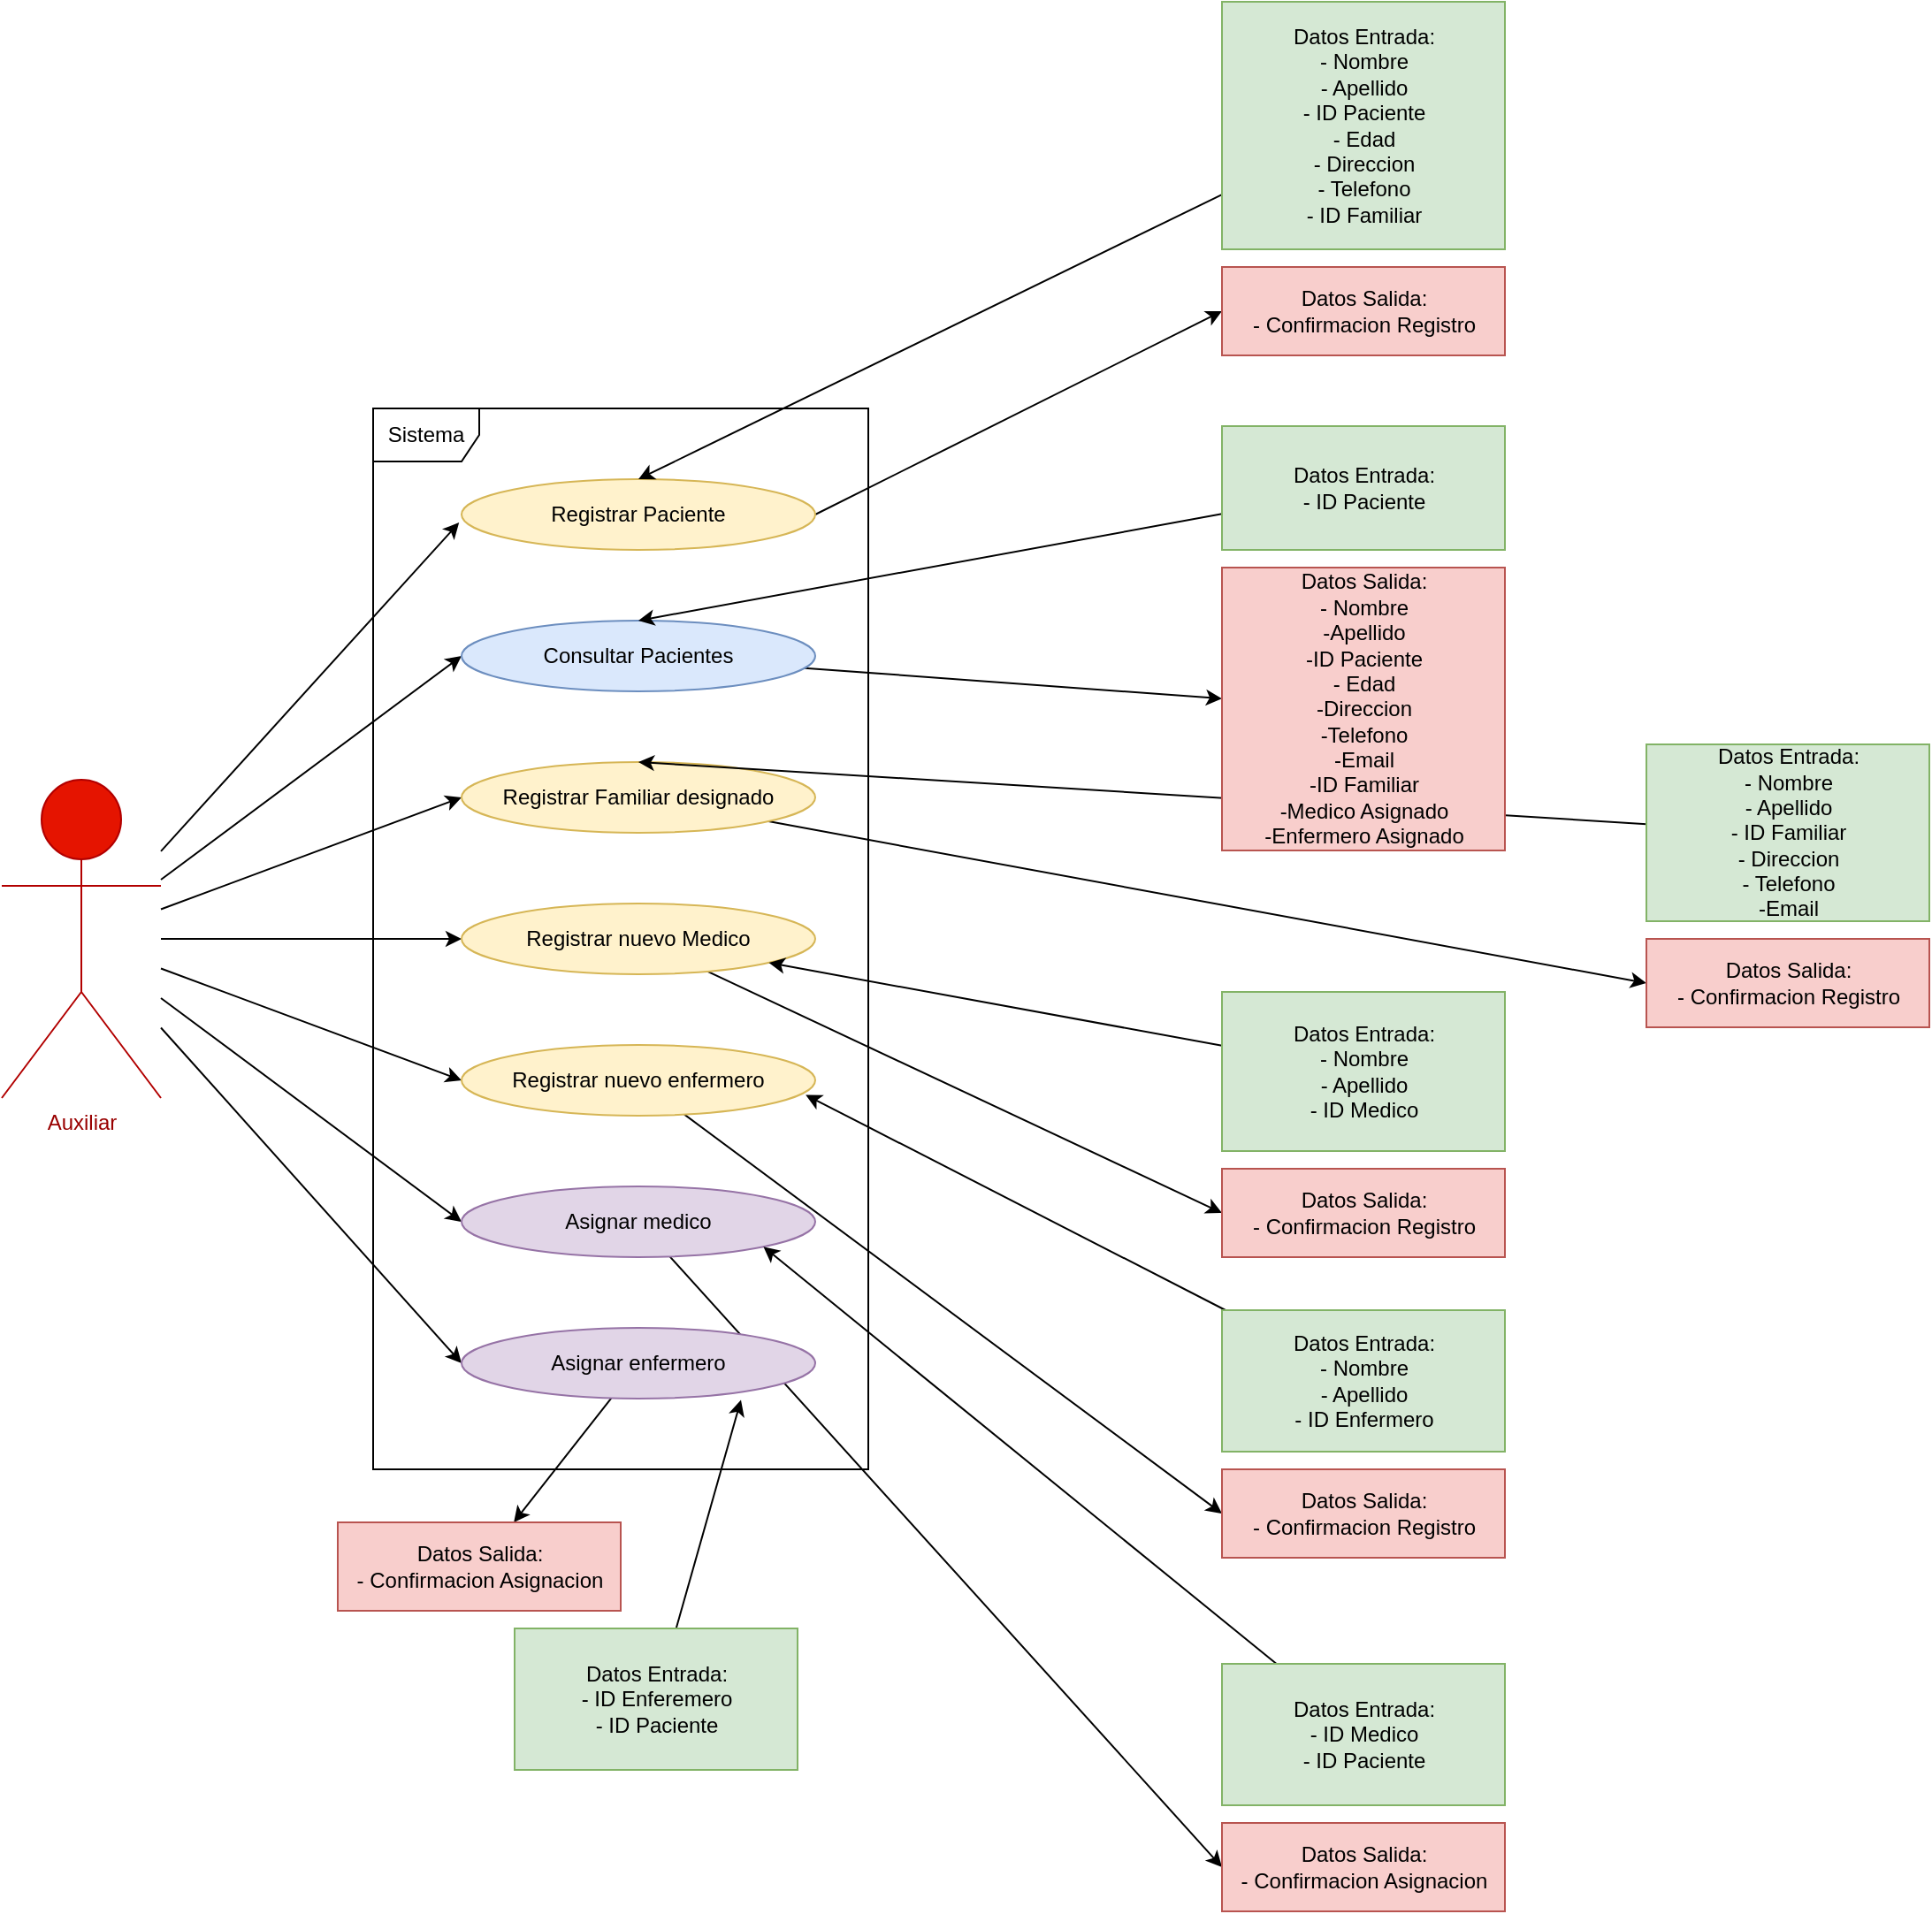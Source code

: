 <mxfile version="20.2.7" type="github">
  <diagram id="DdVlWrTr44xwwVnCppr-" name="Page-1">
    <mxGraphModel dx="1320" dy="2299" grid="1" gridSize="10" guides="1" tooltips="1" connect="1" arrows="1" fold="1" page="1" pageScale="1" pageWidth="850" pageHeight="1100" math="0" shadow="0">
      <root>
        <mxCell id="0" />
        <mxCell id="1" parent="0" />
        <mxCell id="KRC1QLPjl5BRoLLzQoqq-1" value="Sistema" style="shape=umlFrame;whiteSpace=wrap;html=1;" parent="1" vertex="1">
          <mxGeometry x="520" y="150" width="280" height="600" as="geometry" />
        </mxCell>
        <mxCell id="KRC1QLPjl5BRoLLzQoqq-2" style="rounded=0;orthogonalLoop=1;jettySize=auto;html=1;entryX=-0.007;entryY=0.614;entryDx=0;entryDy=0;entryPerimeter=0;" parent="1" source="KRC1QLPjl5BRoLLzQoqq-10" target="KRC1QLPjl5BRoLLzQoqq-12" edge="1">
          <mxGeometry relative="1" as="geometry" />
        </mxCell>
        <mxCell id="KRC1QLPjl5BRoLLzQoqq-3" style="rounded=0;orthogonalLoop=1;jettySize=auto;html=1;entryX=0;entryY=0.5;entryDx=0;entryDy=0;" parent="1" source="KRC1QLPjl5BRoLLzQoqq-10" target="KRC1QLPjl5BRoLLzQoqq-14" edge="1">
          <mxGeometry relative="1" as="geometry" />
        </mxCell>
        <mxCell id="KRC1QLPjl5BRoLLzQoqq-4" style="rounded=0;orthogonalLoop=1;jettySize=auto;html=1;entryX=0;entryY=0.5;entryDx=0;entryDy=0;" parent="1" source="KRC1QLPjl5BRoLLzQoqq-10" target="KRC1QLPjl5BRoLLzQoqq-16" edge="1">
          <mxGeometry relative="1" as="geometry" />
        </mxCell>
        <mxCell id="KRC1QLPjl5BRoLLzQoqq-5" style="orthogonalLoop=1;jettySize=auto;html=1;strokeColor=none;" parent="1" source="KRC1QLPjl5BRoLLzQoqq-10" target="KRC1QLPjl5BRoLLzQoqq-18" edge="1">
          <mxGeometry relative="1" as="geometry" />
        </mxCell>
        <mxCell id="KRC1QLPjl5BRoLLzQoqq-6" style="orthogonalLoop=1;jettySize=auto;html=1;rounded=0;entryX=0;entryY=0.5;entryDx=0;entryDy=0;" parent="1" source="KRC1QLPjl5BRoLLzQoqq-10" target="KRC1QLPjl5BRoLLzQoqq-18" edge="1">
          <mxGeometry relative="1" as="geometry" />
        </mxCell>
        <mxCell id="KRC1QLPjl5BRoLLzQoqq-7" style="edgeStyle=none;rounded=0;orthogonalLoop=1;jettySize=auto;html=1;entryX=0;entryY=0.5;entryDx=0;entryDy=0;" parent="1" source="KRC1QLPjl5BRoLLzQoqq-10" target="KRC1QLPjl5BRoLLzQoqq-20" edge="1">
          <mxGeometry relative="1" as="geometry" />
        </mxCell>
        <mxCell id="KRC1QLPjl5BRoLLzQoqq-8" style="edgeStyle=none;rounded=0;orthogonalLoop=1;jettySize=auto;html=1;entryX=0;entryY=0.5;entryDx=0;entryDy=0;" parent="1" source="KRC1QLPjl5BRoLLzQoqq-10" target="KRC1QLPjl5BRoLLzQoqq-22" edge="1">
          <mxGeometry relative="1" as="geometry" />
        </mxCell>
        <mxCell id="KRC1QLPjl5BRoLLzQoqq-9" style="edgeStyle=none;rounded=0;orthogonalLoop=1;jettySize=auto;html=1;entryX=0;entryY=0.5;entryDx=0;entryDy=0;" parent="1" source="KRC1QLPjl5BRoLLzQoqq-10" target="KRC1QLPjl5BRoLLzQoqq-24" edge="1">
          <mxGeometry relative="1" as="geometry" />
        </mxCell>
        <mxCell id="KRC1QLPjl5BRoLLzQoqq-10" value="Auxiliar" style="shape=umlActor;verticalLabelPosition=bottom;verticalAlign=top;html=1;fillColor=#e51400;fontColor=#990000;strokeColor=#B20000;" parent="1" vertex="1">
          <mxGeometry x="310" y="360" width="90" height="180" as="geometry" />
        </mxCell>
        <mxCell id="KRC1QLPjl5BRoLLzQoqq-11" style="edgeStyle=none;rounded=0;orthogonalLoop=1;jettySize=auto;html=1;entryX=0;entryY=0.5;entryDx=0;entryDy=0;exitX=1;exitY=0.5;exitDx=0;exitDy=0;" parent="1" source="KRC1QLPjl5BRoLLzQoqq-12" target="KRC1QLPjl5BRoLLzQoqq-39" edge="1">
          <mxGeometry relative="1" as="geometry" />
        </mxCell>
        <mxCell id="KRC1QLPjl5BRoLLzQoqq-12" value="Registrar Paciente" style="ellipse;whiteSpace=wrap;html=1;fillColor=#fff2cc;strokeColor=#d6b656;" parent="1" vertex="1">
          <mxGeometry x="570" y="190" width="200" height="40" as="geometry" />
        </mxCell>
        <mxCell id="KRC1QLPjl5BRoLLzQoqq-13" style="edgeStyle=none;rounded=0;orthogonalLoop=1;jettySize=auto;html=1;" parent="1" source="KRC1QLPjl5BRoLLzQoqq-14" target="KRC1QLPjl5BRoLLzQoqq-40" edge="1">
          <mxGeometry relative="1" as="geometry" />
        </mxCell>
        <mxCell id="KRC1QLPjl5BRoLLzQoqq-14" value="Consultar Pacientes" style="ellipse;whiteSpace=wrap;html=1;fillColor=#dae8fc;strokeColor=#6c8ebf;" parent="1" vertex="1">
          <mxGeometry x="570" y="270" width="200" height="40" as="geometry" />
        </mxCell>
        <mxCell id="KRC1QLPjl5BRoLLzQoqq-15" style="edgeStyle=none;rounded=0;orthogonalLoop=1;jettySize=auto;html=1;entryX=0;entryY=0.5;entryDx=0;entryDy=0;" parent="1" source="KRC1QLPjl5BRoLLzQoqq-16" target="KRC1QLPjl5BRoLLzQoqq-41" edge="1">
          <mxGeometry relative="1" as="geometry" />
        </mxCell>
        <mxCell id="KRC1QLPjl5BRoLLzQoqq-16" value="Registrar Familiar designado&lt;br&gt;" style="ellipse;whiteSpace=wrap;html=1;fillColor=#fff2cc;strokeColor=#d6b656;" parent="1" vertex="1">
          <mxGeometry x="570" y="350" width="200" height="40" as="geometry" />
        </mxCell>
        <mxCell id="KRC1QLPjl5BRoLLzQoqq-17" style="edgeStyle=none;rounded=0;orthogonalLoop=1;jettySize=auto;html=1;entryX=0;entryY=0.5;entryDx=0;entryDy=0;" parent="1" source="KRC1QLPjl5BRoLLzQoqq-18" target="KRC1QLPjl5BRoLLzQoqq-43" edge="1">
          <mxGeometry relative="1" as="geometry" />
        </mxCell>
        <mxCell id="KRC1QLPjl5BRoLLzQoqq-18" value="Registrar nuevo Medico" style="ellipse;whiteSpace=wrap;html=1;fillColor=#fff2cc;strokeColor=#d6b656;" parent="1" vertex="1">
          <mxGeometry x="570" y="430" width="200" height="40" as="geometry" />
        </mxCell>
        <mxCell id="KRC1QLPjl5BRoLLzQoqq-19" style="edgeStyle=none;rounded=0;orthogonalLoop=1;jettySize=auto;html=1;entryX=0;entryY=0.5;entryDx=0;entryDy=0;" parent="1" source="KRC1QLPjl5BRoLLzQoqq-20" target="KRC1QLPjl5BRoLLzQoqq-42" edge="1">
          <mxGeometry relative="1" as="geometry" />
        </mxCell>
        <mxCell id="KRC1QLPjl5BRoLLzQoqq-20" value="Registrar nuevo enfermero" style="ellipse;whiteSpace=wrap;html=1;fillColor=#fff2cc;strokeColor=#d6b656;" parent="1" vertex="1">
          <mxGeometry x="570" y="510" width="200" height="40" as="geometry" />
        </mxCell>
        <mxCell id="KRC1QLPjl5BRoLLzQoqq-21" style="edgeStyle=none;rounded=0;orthogonalLoop=1;jettySize=auto;html=1;entryX=0;entryY=0.5;entryDx=0;entryDy=0;" parent="1" source="KRC1QLPjl5BRoLLzQoqq-22" target="KRC1QLPjl5BRoLLzQoqq-44" edge="1">
          <mxGeometry relative="1" as="geometry" />
        </mxCell>
        <mxCell id="KRC1QLPjl5BRoLLzQoqq-22" value="Asignar medico" style="ellipse;whiteSpace=wrap;html=1;fillColor=#e1d5e7;strokeColor=#9673a6;" parent="1" vertex="1">
          <mxGeometry x="570" y="590" width="200" height="40" as="geometry" />
        </mxCell>
        <mxCell id="KRC1QLPjl5BRoLLzQoqq-23" style="edgeStyle=none;rounded=0;orthogonalLoop=1;jettySize=auto;html=1;" parent="1" source="KRC1QLPjl5BRoLLzQoqq-24" target="KRC1QLPjl5BRoLLzQoqq-45" edge="1">
          <mxGeometry relative="1" as="geometry" />
        </mxCell>
        <mxCell id="KRC1QLPjl5BRoLLzQoqq-24" value="Asignar enfermero" style="ellipse;whiteSpace=wrap;html=1;fillColor=#e1d5e7;strokeColor=#9673a6;" parent="1" vertex="1">
          <mxGeometry x="570" y="670" width="200" height="40" as="geometry" />
        </mxCell>
        <mxCell id="KRC1QLPjl5BRoLLzQoqq-25" style="edgeStyle=none;rounded=0;orthogonalLoop=1;jettySize=auto;html=1;entryX=0.5;entryY=0;entryDx=0;entryDy=0;" parent="1" source="KRC1QLPjl5BRoLLzQoqq-26" target="KRC1QLPjl5BRoLLzQoqq-12" edge="1">
          <mxGeometry relative="1" as="geometry" />
        </mxCell>
        <mxCell id="KRC1QLPjl5BRoLLzQoqq-26" value="Datos Entrada:&lt;br&gt;- Nombre&lt;br&gt;- Apellido&lt;br&gt;- ID Paciente&lt;br&gt;- Edad&lt;br&gt;- Direccion&lt;br&gt;- Telefono&lt;br&gt;- ID Familiar" style="html=1;fillColor=#d5e8d4;strokeColor=#82b366;" parent="1" vertex="1">
          <mxGeometry x="1000" y="-80" width="160" height="140" as="geometry" />
        </mxCell>
        <mxCell id="KRC1QLPjl5BRoLLzQoqq-27" style="edgeStyle=none;rounded=0;orthogonalLoop=1;jettySize=auto;html=1;entryX=0.5;entryY=0;entryDx=0;entryDy=0;" parent="1" source="KRC1QLPjl5BRoLLzQoqq-28" target="KRC1QLPjl5BRoLLzQoqq-14" edge="1">
          <mxGeometry relative="1" as="geometry" />
        </mxCell>
        <mxCell id="KRC1QLPjl5BRoLLzQoqq-28" value="Datos Entrada:&lt;br&gt;- ID Paciente" style="html=1;fillColor=#d5e8d4;strokeColor=#82b366;" parent="1" vertex="1">
          <mxGeometry x="1000" y="160" width="160" height="70" as="geometry" />
        </mxCell>
        <mxCell id="KRC1QLPjl5BRoLLzQoqq-29" style="edgeStyle=none;rounded=0;orthogonalLoop=1;jettySize=auto;html=1;entryX=0.5;entryY=0;entryDx=0;entryDy=0;" parent="1" source="KRC1QLPjl5BRoLLzQoqq-30" target="KRC1QLPjl5BRoLLzQoqq-16" edge="1">
          <mxGeometry relative="1" as="geometry" />
        </mxCell>
        <mxCell id="KRC1QLPjl5BRoLLzQoqq-30" value="Datos Entrada:&lt;br&gt;- Nombre&lt;br&gt;- Apellido&lt;br&gt;- ID Familiar&lt;br&gt;- Direccion&lt;br&gt;- Telefono&lt;br&gt;-Email" style="html=1;fillColor=#d5e8d4;strokeColor=#82b366;" parent="1" vertex="1">
          <mxGeometry x="1240" y="340" width="160" height="100" as="geometry" />
        </mxCell>
        <mxCell id="KRC1QLPjl5BRoLLzQoqq-31" style="edgeStyle=none;rounded=0;orthogonalLoop=1;jettySize=auto;html=1;" parent="1" source="KRC1QLPjl5BRoLLzQoqq-32" target="KRC1QLPjl5BRoLLzQoqq-18" edge="1">
          <mxGeometry relative="1" as="geometry" />
        </mxCell>
        <mxCell id="KRC1QLPjl5BRoLLzQoqq-32" value="Datos Entrada:&lt;br&gt;- Nombre&lt;br&gt;- Apellido&lt;br&gt;- ID Medico" style="html=1;fillColor=#d5e8d4;strokeColor=#82b366;" parent="1" vertex="1">
          <mxGeometry x="1000" y="480" width="160" height="90" as="geometry" />
        </mxCell>
        <mxCell id="KRC1QLPjl5BRoLLzQoqq-33" style="edgeStyle=none;rounded=0;orthogonalLoop=1;jettySize=auto;html=1;entryX=0.973;entryY=0.706;entryDx=0;entryDy=0;entryPerimeter=0;" parent="1" source="KRC1QLPjl5BRoLLzQoqq-34" target="KRC1QLPjl5BRoLLzQoqq-20" edge="1">
          <mxGeometry relative="1" as="geometry" />
        </mxCell>
        <mxCell id="KRC1QLPjl5BRoLLzQoqq-34" value="Datos Entrada:&lt;br&gt;- Nombre&lt;br&gt;- Apellido&lt;br&gt;- ID Enfermero" style="html=1;fillColor=#d5e8d4;strokeColor=#82b366;" parent="1" vertex="1">
          <mxGeometry x="1000" y="660" width="160" height="80" as="geometry" />
        </mxCell>
        <mxCell id="KRC1QLPjl5BRoLLzQoqq-35" style="edgeStyle=none;rounded=0;orthogonalLoop=1;jettySize=auto;html=1;entryX=1;entryY=1;entryDx=0;entryDy=0;" parent="1" source="KRC1QLPjl5BRoLLzQoqq-36" target="KRC1QLPjl5BRoLLzQoqq-22" edge="1">
          <mxGeometry relative="1" as="geometry" />
        </mxCell>
        <mxCell id="KRC1QLPjl5BRoLLzQoqq-36" value="Datos Entrada:&lt;br&gt;- ID Medico&lt;br&gt;- ID Paciente" style="html=1;fillColor=#d5e8d4;strokeColor=#82b366;" parent="1" vertex="1">
          <mxGeometry x="1000" y="860" width="160" height="80" as="geometry" />
        </mxCell>
        <mxCell id="KRC1QLPjl5BRoLLzQoqq-37" style="edgeStyle=none;rounded=0;orthogonalLoop=1;jettySize=auto;html=1;entryX=0.79;entryY=1.02;entryDx=0;entryDy=0;entryPerimeter=0;" parent="1" source="KRC1QLPjl5BRoLLzQoqq-38" target="KRC1QLPjl5BRoLLzQoqq-24" edge="1">
          <mxGeometry relative="1" as="geometry" />
        </mxCell>
        <mxCell id="KRC1QLPjl5BRoLLzQoqq-38" value="Datos Entrada:&lt;br&gt;- ID Enferemero&lt;br&gt;- ID Paciente" style="html=1;fillColor=#d5e8d4;strokeColor=#82b366;" parent="1" vertex="1">
          <mxGeometry x="600" y="840" width="160" height="80" as="geometry" />
        </mxCell>
        <mxCell id="KRC1QLPjl5BRoLLzQoqq-39" value="Datos Salida:&lt;br&gt;- Confirmacion Registro" style="html=1;fillColor=#f8cecc;strokeColor=#b85450;" parent="1" vertex="1">
          <mxGeometry x="1000" y="70" width="160" height="50" as="geometry" />
        </mxCell>
        <mxCell id="KRC1QLPjl5BRoLLzQoqq-40" value="Datos Salida:&lt;br&gt;- Nombre&lt;br&gt;-Apellido&lt;br&gt;-ID Paciente&lt;br&gt;- Edad&lt;br&gt;-Direccion&lt;br&gt;-Telefono&lt;br&gt;-Email&lt;br&gt;-ID Familiar&lt;br&gt;-Medico Asignado&lt;br&gt;-Enfermero Asignado" style="html=1;fillColor=#f8cecc;strokeColor=#b85450;" parent="1" vertex="1">
          <mxGeometry x="1000" y="240" width="160" height="160" as="geometry" />
        </mxCell>
        <mxCell id="KRC1QLPjl5BRoLLzQoqq-41" value="Datos Salida:&lt;br&gt;- Confirmacion Registro" style="html=1;fillColor=#f8cecc;strokeColor=#b85450;" parent="1" vertex="1">
          <mxGeometry x="1240" y="450" width="160" height="50" as="geometry" />
        </mxCell>
        <mxCell id="KRC1QLPjl5BRoLLzQoqq-42" value="Datos Salida:&lt;br&gt;- Confirmacion Registro" style="html=1;fillColor=#f8cecc;strokeColor=#b85450;" parent="1" vertex="1">
          <mxGeometry x="1000" y="750" width="160" height="50" as="geometry" />
        </mxCell>
        <mxCell id="KRC1QLPjl5BRoLLzQoqq-43" value="Datos Salida:&lt;br&gt;- Confirmacion Registro" style="html=1;fillColor=#f8cecc;strokeColor=#b85450;" parent="1" vertex="1">
          <mxGeometry x="1000" y="580" width="160" height="50" as="geometry" />
        </mxCell>
        <mxCell id="KRC1QLPjl5BRoLLzQoqq-44" value="Datos Salida:&lt;br&gt;- Confirmacion Asignacion" style="html=1;fillColor=#f8cecc;strokeColor=#b85450;" parent="1" vertex="1">
          <mxGeometry x="1000" y="950" width="160" height="50" as="geometry" />
        </mxCell>
        <mxCell id="KRC1QLPjl5BRoLLzQoqq-45" value="Datos Salida:&lt;br&gt;- Confirmacion Asignacion" style="html=1;fillColor=#f8cecc;strokeColor=#b85450;" parent="1" vertex="1">
          <mxGeometry x="500" y="780" width="160" height="50" as="geometry" />
        </mxCell>
      </root>
    </mxGraphModel>
  </diagram>
</mxfile>
